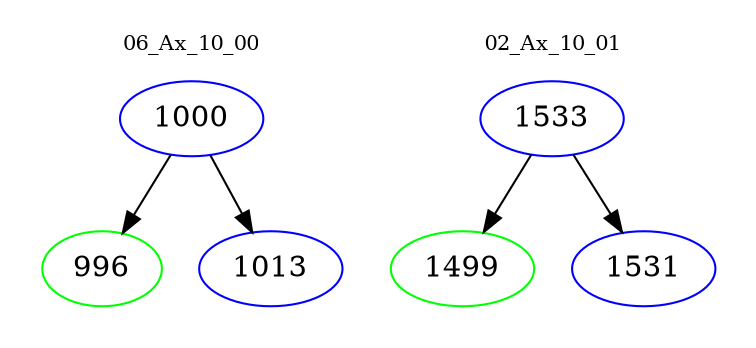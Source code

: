 digraph{
subgraph cluster_0 {
color = white
label = "06_Ax_10_00";
fontsize=10;
T0_1000 [label="1000", color="blue"]
T0_1000 -> T0_996 [color="black"]
T0_996 [label="996", color="green"]
T0_1000 -> T0_1013 [color="black"]
T0_1013 [label="1013", color="blue"]
}
subgraph cluster_1 {
color = white
label = "02_Ax_10_01";
fontsize=10;
T1_1533 [label="1533", color="blue"]
T1_1533 -> T1_1499 [color="black"]
T1_1499 [label="1499", color="green"]
T1_1533 -> T1_1531 [color="black"]
T1_1531 [label="1531", color="blue"]
}
}
